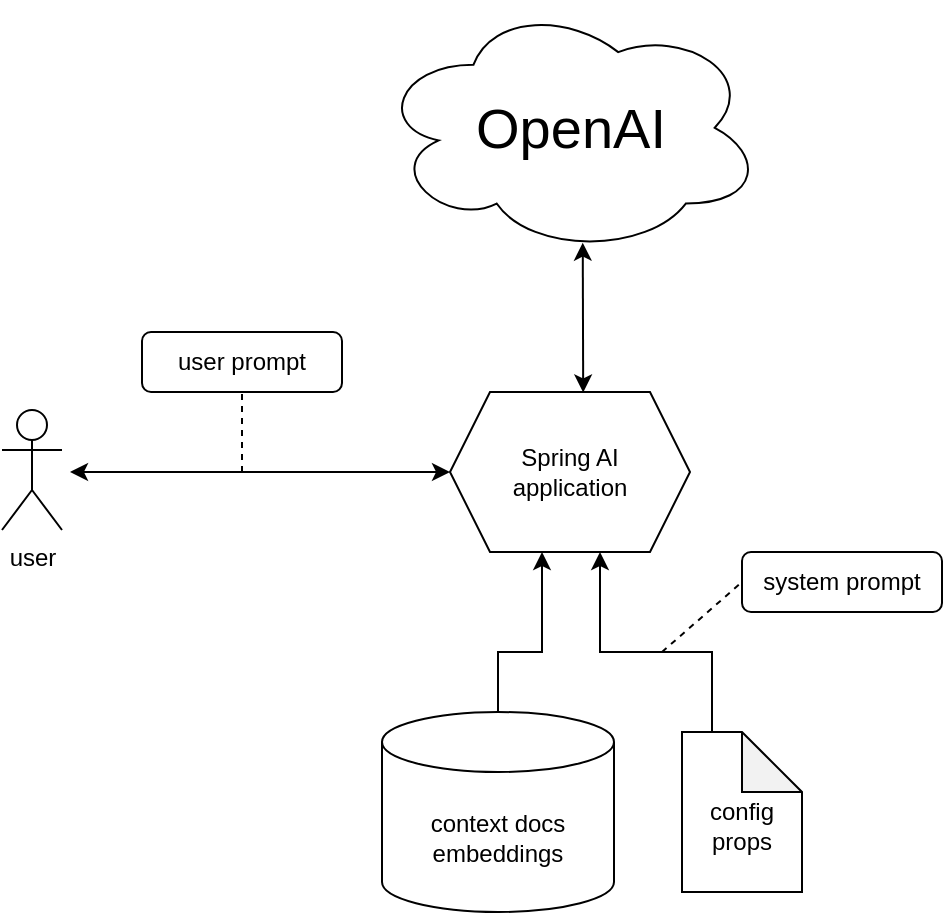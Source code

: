 <mxfile version="24.7.5">
  <diagram name="Page-1" id="r9lVjUBpsXtZeoaFmaaw">
    <mxGraphModel dx="857" dy="547" grid="1" gridSize="10" guides="1" tooltips="1" connect="1" arrows="1" fold="1" page="1" pageScale="1" pageWidth="827" pageHeight="1169" math="0" shadow="0">
      <root>
        <mxCell id="0" />
        <mxCell id="1" parent="0" />
        <mxCell id="XtfYDI3mBaQK4KLnlh5D-1" value="&lt;font style=&quot;font-size: 28px;&quot;&gt;OpenAI&lt;/font&gt;" style="ellipse;shape=cloud;whiteSpace=wrap;html=1;" vertex="1" parent="1">
          <mxGeometry x="317.5" y="84.81" width="193" height="126.19" as="geometry" />
        </mxCell>
        <mxCell id="XtfYDI3mBaQK4KLnlh5D-2" value="user" style="shape=umlActor;verticalLabelPosition=bottom;verticalAlign=top;html=1;outlineConnect=0;" vertex="1" parent="1">
          <mxGeometry x="130" y="289" width="30" height="60" as="geometry" />
        </mxCell>
        <mxCell id="XtfYDI3mBaQK4KLnlh5D-3" value="Spring AI&lt;div&gt;application&lt;/div&gt;" style="shape=hexagon;perimeter=hexagonPerimeter2;whiteSpace=wrap;html=1;fixedSize=1;" vertex="1" parent="1">
          <mxGeometry x="354" y="280" width="120" height="80" as="geometry" />
        </mxCell>
        <mxCell id="XtfYDI3mBaQK4KLnlh5D-4" value="" style="endArrow=classic;html=1;rounded=0;entryX=0.05;entryY=0.5;entryDx=0;entryDy=0;entryPerimeter=0;startArrow=classic;startFill=1;" edge="1" parent="1">
          <mxGeometry width="50" height="50" relative="1" as="geometry">
            <mxPoint x="164" y="320" as="sourcePoint" />
            <mxPoint x="354" y="320" as="targetPoint" />
          </mxGeometry>
        </mxCell>
        <mxCell id="XtfYDI3mBaQK4KLnlh5D-5" value="" style="endArrow=none;dashed=1;html=1;rounded=0;" edge="1" parent="1" target="XtfYDI3mBaQK4KLnlh5D-6">
          <mxGeometry width="50" height="50" relative="1" as="geometry">
            <mxPoint x="250" y="320" as="sourcePoint" />
            <mxPoint x="250" y="280" as="targetPoint" />
          </mxGeometry>
        </mxCell>
        <mxCell id="XtfYDI3mBaQK4KLnlh5D-6" value="user prompt" style="rounded=1;whiteSpace=wrap;html=1;" vertex="1" parent="1">
          <mxGeometry x="200" y="250" width="100" height="30" as="geometry" />
        </mxCell>
        <mxCell id="XtfYDI3mBaQK4KLnlh5D-7" value="context docs&lt;br&gt;embeddings" style="shape=cylinder3;whiteSpace=wrap;html=1;boundedLbl=1;backgroundOutline=1;size=15;" vertex="1" parent="1">
          <mxGeometry x="320" y="440" width="116" height="100" as="geometry" />
        </mxCell>
        <mxCell id="XtfYDI3mBaQK4KLnlh5D-8" value="" style="endArrow=classic;html=1;rounded=0;exitX=0.5;exitY=0;exitDx=0;exitDy=0;exitPerimeter=0;edgeStyle=orthogonalEdgeStyle;" edge="1" parent="1" source="XtfYDI3mBaQK4KLnlh5D-7">
          <mxGeometry width="50" height="50" relative="1" as="geometry">
            <mxPoint x="350" y="410" as="sourcePoint" />
            <mxPoint x="400" y="360" as="targetPoint" />
            <Array as="points">
              <mxPoint x="378" y="410" />
              <mxPoint x="400" y="410" />
            </Array>
          </mxGeometry>
        </mxCell>
        <mxCell id="XtfYDI3mBaQK4KLnlh5D-9" value="&lt;div&gt;&lt;br&gt;&lt;/div&gt;config&lt;div&gt;props&lt;/div&gt;" style="shape=note;whiteSpace=wrap;html=1;backgroundOutline=1;darkOpacity=0.05;" vertex="1" parent="1">
          <mxGeometry x="470" y="450" width="60" height="80" as="geometry" />
        </mxCell>
        <mxCell id="XtfYDI3mBaQK4KLnlh5D-10" value="" style="endArrow=classic;html=1;rounded=0;exitX=0;exitY=0;exitDx=15;exitDy=0;exitPerimeter=0;entryX=0.625;entryY=1;entryDx=0;entryDy=0;edgeStyle=orthogonalEdgeStyle;" edge="1" parent="1" source="XtfYDI3mBaQK4KLnlh5D-9" target="XtfYDI3mBaQK4KLnlh5D-3">
          <mxGeometry width="50" height="50" relative="1" as="geometry">
            <mxPoint x="350" y="410" as="sourcePoint" />
            <mxPoint x="400" y="360" as="targetPoint" />
            <Array as="points">
              <mxPoint x="485" y="410" />
              <mxPoint x="429" y="410" />
            </Array>
          </mxGeometry>
        </mxCell>
        <mxCell id="XtfYDI3mBaQK4KLnlh5D-13" value="system prompt" style="rounded=1;whiteSpace=wrap;html=1;" vertex="1" parent="1">
          <mxGeometry x="500" y="360" width="100" height="30" as="geometry" />
        </mxCell>
        <mxCell id="XtfYDI3mBaQK4KLnlh5D-14" value="" style="endArrow=none;dashed=1;html=1;rounded=0;entryX=0;entryY=0.5;entryDx=0;entryDy=0;" edge="1" parent="1" target="XtfYDI3mBaQK4KLnlh5D-13">
          <mxGeometry width="50" height="50" relative="1" as="geometry">
            <mxPoint x="460" y="410" as="sourcePoint" />
            <mxPoint x="400" y="380" as="targetPoint" />
          </mxGeometry>
        </mxCell>
        <mxCell id="XtfYDI3mBaQK4KLnlh5D-15" value="" style="endArrow=classic;startArrow=classic;html=1;rounded=0;exitX=0.533;exitY=0.955;exitDx=0;exitDy=0;exitPerimeter=0;entryX=0.555;entryY=0.003;entryDx=0;entryDy=0;entryPerimeter=0;" edge="1" parent="1" source="XtfYDI3mBaQK4KLnlh5D-1" target="XtfYDI3mBaQK4KLnlh5D-3">
          <mxGeometry width="50" height="50" relative="1" as="geometry">
            <mxPoint x="380" y="330" as="sourcePoint" />
            <mxPoint x="430" y="280" as="targetPoint" />
          </mxGeometry>
        </mxCell>
      </root>
    </mxGraphModel>
  </diagram>
</mxfile>
